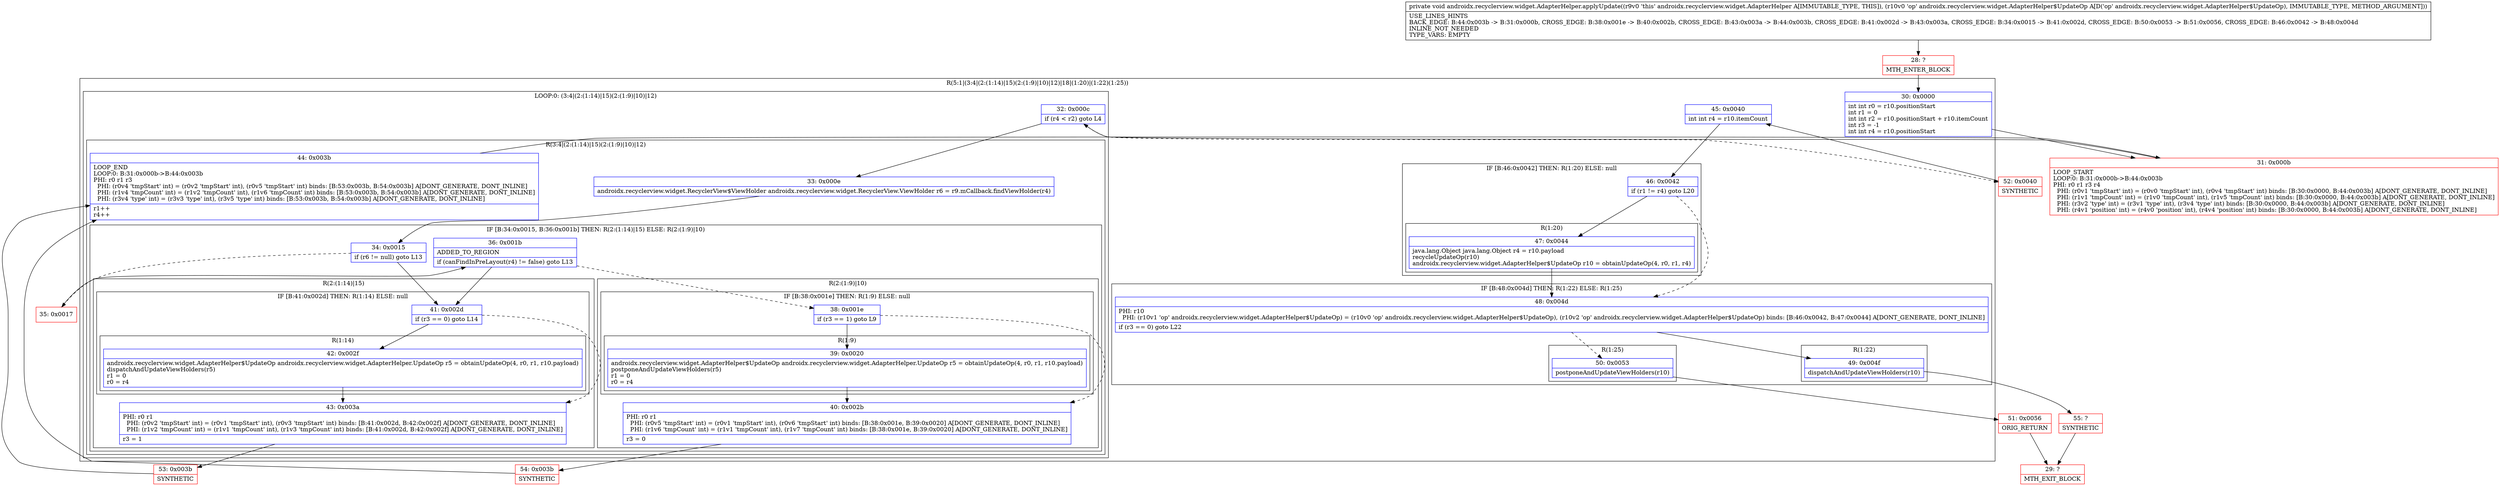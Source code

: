 digraph "CFG forandroidx.recyclerview.widget.AdapterHelper.applyUpdate(Landroidx\/recyclerview\/widget\/AdapterHelper$UpdateOp;)V" {
subgraph cluster_Region_520451782 {
label = "R(5:1|(3:4|(2:(1:14)|15)(2:(1:9)|10)|12)|18|(1:20)|(1:22)(1:25))";
node [shape=record,color=blue];
Node_30 [shape=record,label="{30\:\ 0x0000|int int r0 = r10.positionStart\lint r1 = 0\lint int r2 = r10.positionStart + r10.itemCount\lint r3 = \-1\lint int r4 = r10.positionStart\l}"];
subgraph cluster_LoopRegion_376638170 {
label = "LOOP:0: (3:4|(2:(1:14)|15)(2:(1:9)|10)|12)";
node [shape=record,color=blue];
Node_32 [shape=record,label="{32\:\ 0x000c|if (r4 \< r2) goto L4\l}"];
subgraph cluster_Region_176854948 {
label = "R(3:4|(2:(1:14)|15)(2:(1:9)|10)|12)";
node [shape=record,color=blue];
Node_33 [shape=record,label="{33\:\ 0x000e|androidx.recyclerview.widget.RecyclerView$ViewHolder androidx.recyclerview.widget.RecyclerView.ViewHolder r6 = r9.mCallback.findViewHolder(r4)\l}"];
subgraph cluster_IfRegion_153865643 {
label = "IF [B:34:0x0015, B:36:0x001b] THEN: R(2:(1:14)|15) ELSE: R(2:(1:9)|10)";
node [shape=record,color=blue];
Node_34 [shape=record,label="{34\:\ 0x0015|if (r6 != null) goto L13\l}"];
Node_36 [shape=record,label="{36\:\ 0x001b|ADDED_TO_REGION\l|if (canFindInPreLayout(r4) != false) goto L13\l}"];
subgraph cluster_Region_1124394924 {
label = "R(2:(1:14)|15)";
node [shape=record,color=blue];
subgraph cluster_IfRegion_356030180 {
label = "IF [B:41:0x002d] THEN: R(1:14) ELSE: null";
node [shape=record,color=blue];
Node_41 [shape=record,label="{41\:\ 0x002d|if (r3 == 0) goto L14\l}"];
subgraph cluster_Region_2073007184 {
label = "R(1:14)";
node [shape=record,color=blue];
Node_42 [shape=record,label="{42\:\ 0x002f|androidx.recyclerview.widget.AdapterHelper$UpdateOp androidx.recyclerview.widget.AdapterHelper.UpdateOp r5 = obtainUpdateOp(4, r0, r1, r10.payload)\ldispatchAndUpdateViewHolders(r5)\lr1 = 0\lr0 = r4\l}"];
}
}
Node_43 [shape=record,label="{43\:\ 0x003a|PHI: r0 r1 \l  PHI: (r0v2 'tmpStart' int) = (r0v1 'tmpStart' int), (r0v3 'tmpStart' int) binds: [B:41:0x002d, B:42:0x002f] A[DONT_GENERATE, DONT_INLINE]\l  PHI: (r1v2 'tmpCount' int) = (r1v1 'tmpCount' int), (r1v3 'tmpCount' int) binds: [B:41:0x002d, B:42:0x002f] A[DONT_GENERATE, DONT_INLINE]\l|r3 = 1\l}"];
}
subgraph cluster_Region_502099935 {
label = "R(2:(1:9)|10)";
node [shape=record,color=blue];
subgraph cluster_IfRegion_454261571 {
label = "IF [B:38:0x001e] THEN: R(1:9) ELSE: null";
node [shape=record,color=blue];
Node_38 [shape=record,label="{38\:\ 0x001e|if (r3 == 1) goto L9\l}"];
subgraph cluster_Region_1961747635 {
label = "R(1:9)";
node [shape=record,color=blue];
Node_39 [shape=record,label="{39\:\ 0x0020|androidx.recyclerview.widget.AdapterHelper$UpdateOp androidx.recyclerview.widget.AdapterHelper.UpdateOp r5 = obtainUpdateOp(4, r0, r1, r10.payload)\lpostponeAndUpdateViewHolders(r5)\lr1 = 0\lr0 = r4\l}"];
}
}
Node_40 [shape=record,label="{40\:\ 0x002b|PHI: r0 r1 \l  PHI: (r0v5 'tmpStart' int) = (r0v1 'tmpStart' int), (r0v6 'tmpStart' int) binds: [B:38:0x001e, B:39:0x0020] A[DONT_GENERATE, DONT_INLINE]\l  PHI: (r1v6 'tmpCount' int) = (r1v1 'tmpCount' int), (r1v7 'tmpCount' int) binds: [B:38:0x001e, B:39:0x0020] A[DONT_GENERATE, DONT_INLINE]\l|r3 = 0\l}"];
}
}
Node_44 [shape=record,label="{44\:\ 0x003b|LOOP_END\lLOOP:0: B:31:0x000b\-\>B:44:0x003b\lPHI: r0 r1 r3 \l  PHI: (r0v4 'tmpStart' int) = (r0v2 'tmpStart' int), (r0v5 'tmpStart' int) binds: [B:53:0x003b, B:54:0x003b] A[DONT_GENERATE, DONT_INLINE]\l  PHI: (r1v4 'tmpCount' int) = (r1v2 'tmpCount' int), (r1v6 'tmpCount' int) binds: [B:53:0x003b, B:54:0x003b] A[DONT_GENERATE, DONT_INLINE]\l  PHI: (r3v4 'type' int) = (r3v3 'type' int), (r3v5 'type' int) binds: [B:53:0x003b, B:54:0x003b] A[DONT_GENERATE, DONT_INLINE]\l|r1++\lr4++\l}"];
}
}
Node_45 [shape=record,label="{45\:\ 0x0040|int int r4 = r10.itemCount\l}"];
subgraph cluster_IfRegion_220250033 {
label = "IF [B:46:0x0042] THEN: R(1:20) ELSE: null";
node [shape=record,color=blue];
Node_46 [shape=record,label="{46\:\ 0x0042|if (r1 != r4) goto L20\l}"];
subgraph cluster_Region_1041069541 {
label = "R(1:20)";
node [shape=record,color=blue];
Node_47 [shape=record,label="{47\:\ 0x0044|java.lang.Object java.lang.Object r4 = r10.payload\lrecycleUpdateOp(r10)\landroidx.recyclerview.widget.AdapterHelper$UpdateOp r10 = obtainUpdateOp(4, r0, r1, r4)\l}"];
}
}
subgraph cluster_IfRegion_2135873034 {
label = "IF [B:48:0x004d] THEN: R(1:22) ELSE: R(1:25)";
node [shape=record,color=blue];
Node_48 [shape=record,label="{48\:\ 0x004d|PHI: r10 \l  PHI: (r10v1 'op' androidx.recyclerview.widget.AdapterHelper$UpdateOp) = (r10v0 'op' androidx.recyclerview.widget.AdapterHelper$UpdateOp), (r10v2 'op' androidx.recyclerview.widget.AdapterHelper$UpdateOp) binds: [B:46:0x0042, B:47:0x0044] A[DONT_GENERATE, DONT_INLINE]\l|if (r3 == 0) goto L22\l}"];
subgraph cluster_Region_17390237 {
label = "R(1:22)";
node [shape=record,color=blue];
Node_49 [shape=record,label="{49\:\ 0x004f|dispatchAndUpdateViewHolders(r10)\l}"];
}
subgraph cluster_Region_2007272261 {
label = "R(1:25)";
node [shape=record,color=blue];
Node_50 [shape=record,label="{50\:\ 0x0053|postponeAndUpdateViewHolders(r10)\l}"];
}
}
}
Node_28 [shape=record,color=red,label="{28\:\ ?|MTH_ENTER_BLOCK\l}"];
Node_31 [shape=record,color=red,label="{31\:\ 0x000b|LOOP_START\lLOOP:0: B:31:0x000b\-\>B:44:0x003b\lPHI: r0 r1 r3 r4 \l  PHI: (r0v1 'tmpStart' int) = (r0v0 'tmpStart' int), (r0v4 'tmpStart' int) binds: [B:30:0x0000, B:44:0x003b] A[DONT_GENERATE, DONT_INLINE]\l  PHI: (r1v1 'tmpCount' int) = (r1v0 'tmpCount' int), (r1v5 'tmpCount' int) binds: [B:30:0x0000, B:44:0x003b] A[DONT_GENERATE, DONT_INLINE]\l  PHI: (r3v2 'type' int) = (r3v1 'type' int), (r3v4 'type' int) binds: [B:30:0x0000, B:44:0x003b] A[DONT_GENERATE, DONT_INLINE]\l  PHI: (r4v1 'position' int) = (r4v0 'position' int), (r4v4 'position' int) binds: [B:30:0x0000, B:44:0x003b] A[DONT_GENERATE, DONT_INLINE]\l}"];
Node_35 [shape=record,color=red,label="{35\:\ 0x0017}"];
Node_54 [shape=record,color=red,label="{54\:\ 0x003b|SYNTHETIC\l}"];
Node_53 [shape=record,color=red,label="{53\:\ 0x003b|SYNTHETIC\l}"];
Node_52 [shape=record,color=red,label="{52\:\ 0x0040|SYNTHETIC\l}"];
Node_55 [shape=record,color=red,label="{55\:\ ?|SYNTHETIC\l}"];
Node_29 [shape=record,color=red,label="{29\:\ ?|MTH_EXIT_BLOCK\l}"];
Node_51 [shape=record,color=red,label="{51\:\ 0x0056|ORIG_RETURN\l}"];
MethodNode[shape=record,label="{private void androidx.recyclerview.widget.AdapterHelper.applyUpdate((r9v0 'this' androidx.recyclerview.widget.AdapterHelper A[IMMUTABLE_TYPE, THIS]), (r10v0 'op' androidx.recyclerview.widget.AdapterHelper$UpdateOp A[D('op' androidx.recyclerview.widget.AdapterHelper$UpdateOp), IMMUTABLE_TYPE, METHOD_ARGUMENT]))  | USE_LINES_HINTS\lBACK_EDGE: B:44:0x003b \-\> B:31:0x000b, CROSS_EDGE: B:38:0x001e \-\> B:40:0x002b, CROSS_EDGE: B:43:0x003a \-\> B:44:0x003b, CROSS_EDGE: B:41:0x002d \-\> B:43:0x003a, CROSS_EDGE: B:34:0x0015 \-\> B:41:0x002d, CROSS_EDGE: B:50:0x0053 \-\> B:51:0x0056, CROSS_EDGE: B:46:0x0042 \-\> B:48:0x004d\lINLINE_NOT_NEEDED\lTYPE_VARS: EMPTY\l}"];
MethodNode -> Node_28;Node_30 -> Node_31;
Node_32 -> Node_33;
Node_32 -> Node_52[style=dashed];
Node_33 -> Node_34;
Node_34 -> Node_35[style=dashed];
Node_34 -> Node_41;
Node_36 -> Node_38[style=dashed];
Node_36 -> Node_41;
Node_41 -> Node_42;
Node_41 -> Node_43[style=dashed];
Node_42 -> Node_43;
Node_43 -> Node_53;
Node_38 -> Node_39;
Node_38 -> Node_40[style=dashed];
Node_39 -> Node_40;
Node_40 -> Node_54;
Node_44 -> Node_31;
Node_45 -> Node_46;
Node_46 -> Node_47;
Node_46 -> Node_48[style=dashed];
Node_47 -> Node_48;
Node_48 -> Node_49;
Node_48 -> Node_50[style=dashed];
Node_49 -> Node_55;
Node_50 -> Node_51;
Node_28 -> Node_30;
Node_31 -> Node_32;
Node_35 -> Node_36;
Node_54 -> Node_44;
Node_53 -> Node_44;
Node_52 -> Node_45;
Node_55 -> Node_29;
Node_51 -> Node_29;
}

